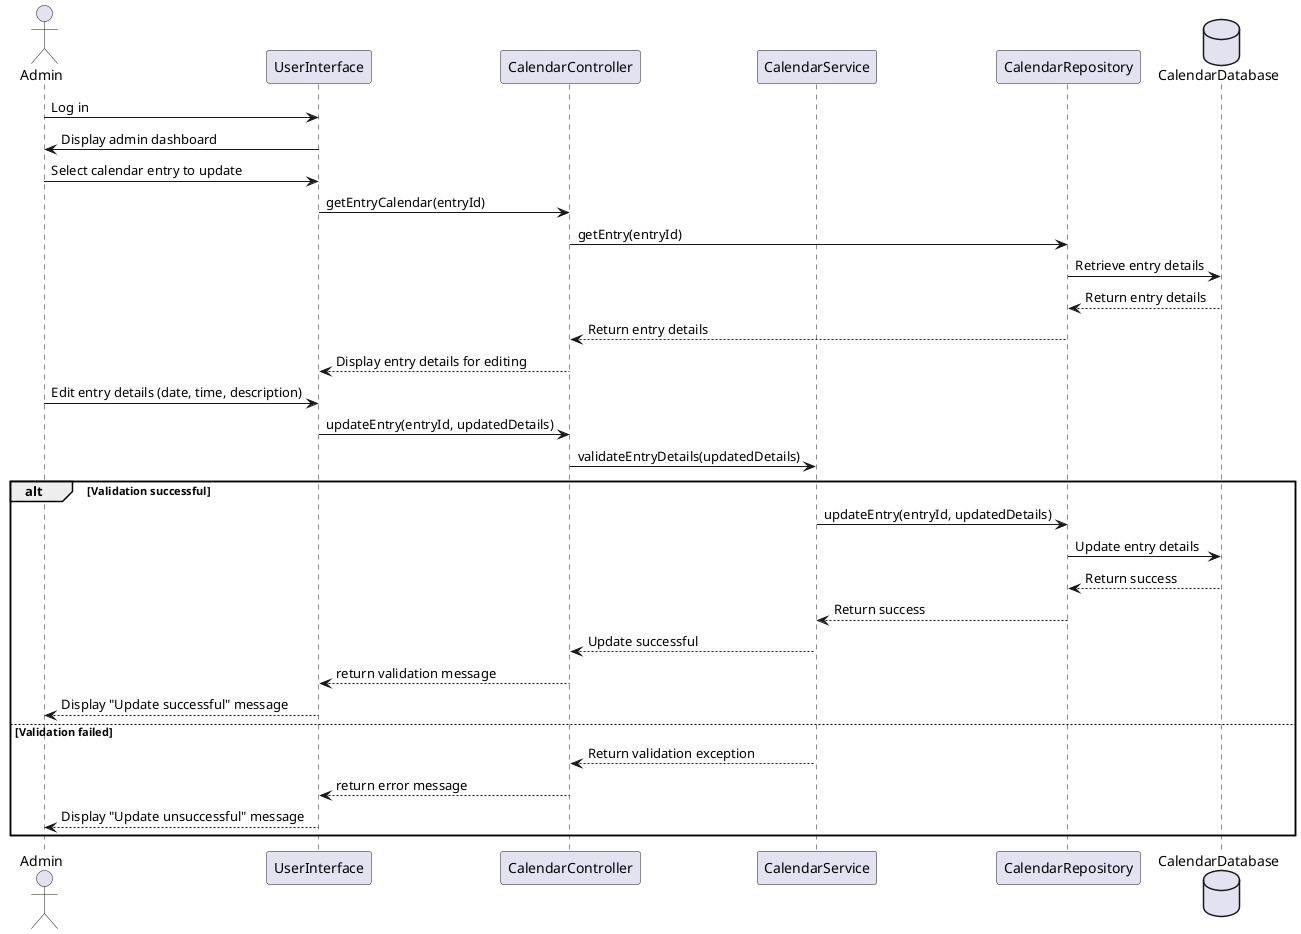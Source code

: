 @startuml
actor Admin
participant "UserInterface" as UI
participant "CalendarController" as CalendarController
participant "CalendarService" as CalendarService
participant "CalendarRepository" as CalendarRepo
database "CalendarDatabase" as CalendarDB

Admin -> UI: Log in
UI -> Admin: Display admin dashboard

Admin -> UI: Select calendar entry to update
UI -> CalendarController: getEntryCalendar(entryId)
CalendarController -> CalendarRepo: getEntry(entryId)
CalendarRepo -> CalendarDB: Retrieve entry details
CalendarDB --> CalendarRepo: Return entry details
CalendarRepo --> CalendarController: Return entry details
CalendarController --> UI: Display entry details for editing

Admin -> UI: Edit entry details (date, time, description)
UI -> CalendarController: updateEntry(entryId, updatedDetails)

CalendarController -> CalendarService: validateEntryDetails(updatedDetails)
alt Validation successful
    CalendarService -> CalendarRepo: updateEntry(entryId, updatedDetails)
    CalendarRepo -> CalendarDB: Update entry details
    CalendarDB --> CalendarRepo: Return success
    CalendarRepo --> CalendarService: Return success
    CalendarService --> CalendarController: Update successful
    CalendarController --> UI: return validation message
    UI --> Admin: Display "Update successful" message
else Validation failed
    CalendarService --> CalendarController: Return validation exception
    CalendarController --> UI: return error message
    UI --> Admin: Display "Update unsuccessful" message

end
@enduml
